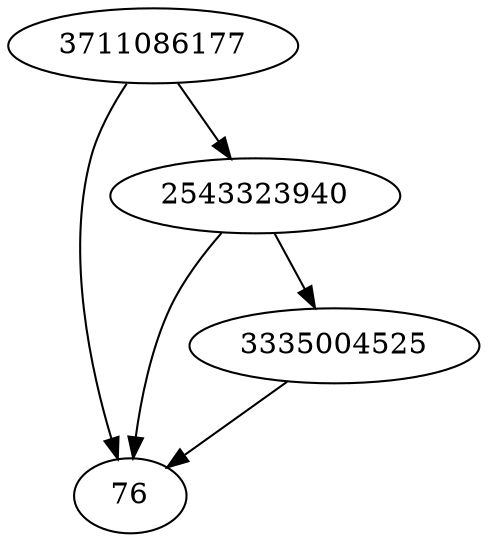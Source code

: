 strict digraph  {
3711086177;
76;
3335004525;
2543323940;
3711086177 -> 76;
3711086177 -> 2543323940;
3335004525 -> 76;
2543323940 -> 76;
2543323940 -> 3335004525;
}
